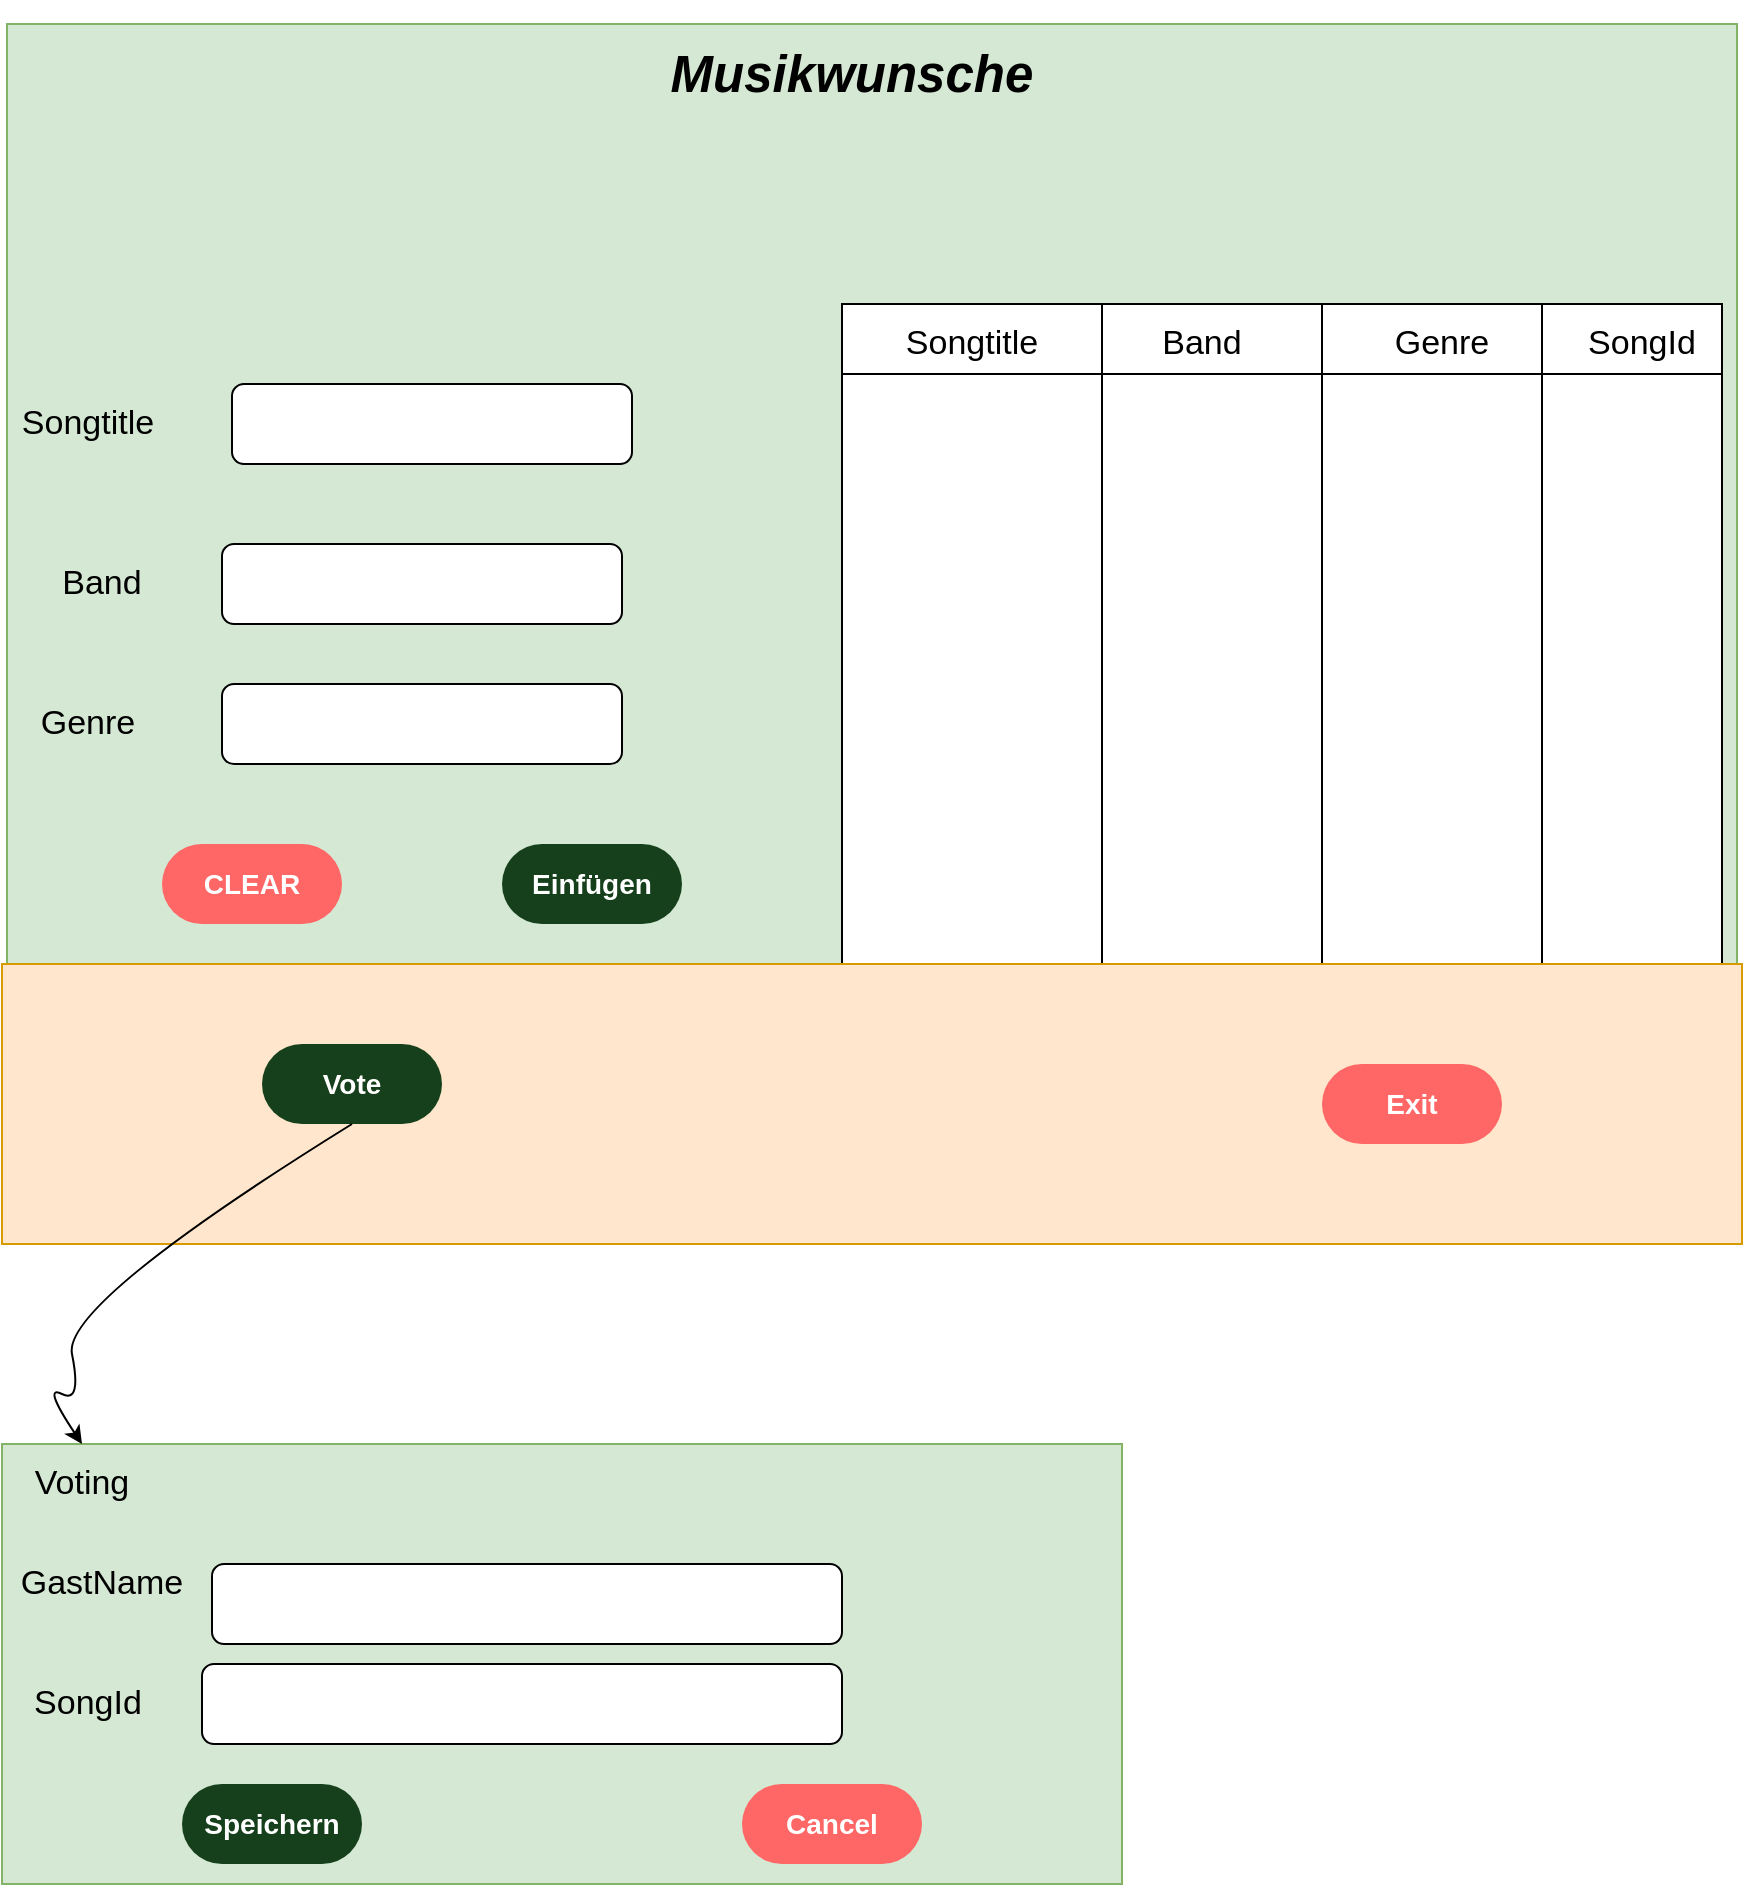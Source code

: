 <mxfile version="17.1.3" type="device"><diagram id="38Ih5D9dKxd1MLR0GbAe" name="Page-1"><mxGraphModel dx="2135" dy="762" grid="1" gridSize="10" guides="1" tooltips="1" connect="1" arrows="1" fold="1" page="1" pageScale="1" pageWidth="827" pageHeight="1169" math="0" shadow="0"><root><mxCell id="0"/><mxCell id="1" parent="0"/><mxCell id="yrajuutBjANOZKWYvLZ7-19" value="&lt;span style=&quot;color: rgba(0 , 0 , 0 , 0) ; font-family: monospace ; font-size: 0px&quot;&gt;%3CmxGraphModel%3E%3Croot%3E%3CmxCell%20id%3D%220%22%2F%3E%3CmxCell%20id%3D%221%22%20parent%3D%220%22%2F%3E%3CmxCell%20id%3D%222%22%20value%3D%22%22%20style%3D%22rounded%3D1%3BwhiteSpace%3Dwrap%3Bhtml%3D1%3B%22%20vertex%3D%221%22%20parent%3D%221%22%3E%3CmxGeometry%20x%3D%22100%22%20y%3D%22200%22%20width%3D%22200%22%20height%3D%2240%22%20as%3D%22geometry%22%2F%3E%3C%2FmxCell%3E%3CmxCell%20id%3D%223%22%20value%3D%22%26lt%3Bfont%20style%3D%26quot%3Bfont-size%3A%2017px%26quot%3B%26gt%3BSongtitle%26lt%3B%2Ffont%26gt%3B%22%20style%3D%22text%3Bhtml%3D1%3BstrokeColor%3Dnone%3BfillColor%3Dnone%3Balign%3Dcenter%3BverticalAlign%3Dmiddle%3BwhiteSpace%3Dwrap%3Brounded%3D0%3BstrokeWidth%3D3%3B%22%20vertex%3D%221%22%20parent%3D%221%22%3E%3CmxGeometry%20x%3D%2210%22%20y%3D%22190%22%20width%3D%2280%22%20height%3D%2240%22%20as%3D%22geometry%22%2F%3E%3C%2FmxCell%3E%3CmxCell%20id%3D%224%22%20value%3D%22%26lt%3Bfont%20style%3D%26quot%3Bfont-size%3A%2017px%26quot%3B%26gt%3BBand%26lt%3B%2Ffont%26gt%3B%22%20style%3D%22text%3Bhtml%3D1%3BstrokeColor%3Dnone%3BfillColor%3Dnone%3Balign%3Dcenter%3BverticalAlign%3Dmiddle%3BwhiteSpace%3Dwrap%3Brounded%3D0%3BstrokeWidth%3D3%3B%22%20vertex%3D%221%22%20parent%3D%221%22%3E%3CmxGeometry%20x%3D%2210%22%20y%3D%22260%22%20width%3D%2280%22%20height%3D%2240%22%20as%3D%22geometry%22%2F%3E%3C%2FmxCell%3E%3CmxCell%20id%3D%225%22%20value%3D%22%26lt%3Bspan%20style%3D%26quot%3Bfont-size%3A%2017px%26quot%3B%26gt%3BGenre%26lt%3B%2Fspan%26gt%3B%22%20style%3D%22text%3Bhtml%3D1%3BstrokeColor%3Dnone%3BfillColor%3Dnone%3Balign%3Dcenter%3BverticalAlign%3Dmiddle%3BwhiteSpace%3Dwrap%3Brounded%3D0%3BstrokeWidth%3D3%3B%22%20vertex%3D%221%22%20parent%3D%221%22%3E%3CmxGeometry%20x%3D%2210%22%20y%3D%22330%22%20width%3D%2280%22%20height%3D%2240%22%20as%3D%22geometry%22%2F%3E%3C%2FmxCell%3E%3CmxCell%20id%3D%226%22%20value%3D%22%22%20style%3D%22rounded%3D1%3BwhiteSpace%3Dwrap%3Bhtml%3D1%3B%22%20vertex%3D%221%22%20parent%3D%221%22%3E%3CmxGeometry%20x%3D%22100%22%20y%3D%22330%22%20width%3D%22200%22%20height%3D%2240%22%20as%3D%22geometry%22%2F%3E%3C%2FmxCell%3E%3C%2Froot%3E%3C%2FmxGraphModel%3E&lt;/span&gt;" style="rounded=0;whiteSpace=wrap;html=1;fillColor=#d5e8d4;strokeColor=#82b366;" vertex="1" parent="1"><mxGeometry x="-157.5" y="590" width="865" height="610" as="geometry"/></mxCell><mxCell id="yrajuutBjANOZKWYvLZ7-36" value="" style="rounded=1;whiteSpace=wrap;html=1;" vertex="1" parent="1"><mxGeometry x="-50" y="920" width="200" height="40" as="geometry"/></mxCell><mxCell id="yrajuutBjANOZKWYvLZ7-39" value="" style="rounded=1;whiteSpace=wrap;html=1;" vertex="1" parent="1"><mxGeometry x="-45" y="770" width="200" height="40" as="geometry"/></mxCell><mxCell id="yrajuutBjANOZKWYvLZ7-40" value="" style="rounded=1;whiteSpace=wrap;html=1;" vertex="1" parent="1"><mxGeometry x="-50" y="850" width="200" height="40" as="geometry"/></mxCell><mxCell id="yrajuutBjANOZKWYvLZ7-41" value="Einfügen" style="rounded=1;whiteSpace=wrap;html=1;arcSize=50;strokeColor=none;strokeWidth=1;fillColor=#16401B;fontColor=#ffffff;whiteSpace=wrap;align=center;verticalAlign=middle;spacingLeft=0;fontStyle=1;fontSize=14;spacing=10;" vertex="1" parent="1"><mxGeometry x="90" y="1000" width="90" height="40" as="geometry"/></mxCell><mxCell id="yrajuutBjANOZKWYvLZ7-42" value="CLEAR" style="rounded=1;whiteSpace=wrap;html=1;arcSize=50;strokeColor=none;strokeWidth=1;fillColor=#FF6666;fontColor=#ffffff;whiteSpace=wrap;align=center;verticalAlign=middle;spacingLeft=0;fontStyle=1;fontSize=14;spacing=10;" vertex="1" parent="1"><mxGeometry x="-80" y="1000" width="90" height="40" as="geometry"/></mxCell><mxCell id="yrajuutBjANOZKWYvLZ7-44" value="&lt;font style=&quot;font-size: 17px&quot;&gt;Songtitle&lt;/font&gt;" style="text;html=1;strokeColor=none;fillColor=none;align=center;verticalAlign=middle;whiteSpace=wrap;rounded=0;strokeWidth=3;" vertex="1" parent="1"><mxGeometry x="-157.5" y="770" width="80" height="40" as="geometry"/></mxCell><mxCell id="yrajuutBjANOZKWYvLZ7-45" value="&lt;font style=&quot;font-size: 17px&quot;&gt;Band&lt;/font&gt;" style="text;html=1;strokeColor=none;fillColor=none;align=center;verticalAlign=middle;whiteSpace=wrap;rounded=0;strokeWidth=3;" vertex="1" parent="1"><mxGeometry x="-150" y="850" width="80" height="40" as="geometry"/></mxCell><mxCell id="yrajuutBjANOZKWYvLZ7-47" value="&lt;span style=&quot;font-size: 17px&quot;&gt;Genre&lt;/span&gt;" style="text;html=1;strokeColor=none;fillColor=none;align=center;verticalAlign=middle;whiteSpace=wrap;rounded=0;strokeWidth=3;" vertex="1" parent="1"><mxGeometry x="-157.5" y="920" width="80" height="40" as="geometry"/></mxCell><mxCell id="yrajuutBjANOZKWYvLZ7-48" value="" style="rounded=0;whiteSpace=wrap;html=1;" vertex="1" parent="1"><mxGeometry x="260" y="730" width="440" height="330" as="geometry"/></mxCell><mxCell id="yrajuutBjANOZKWYvLZ7-49" value="" style="rounded=0;whiteSpace=wrap;html=1;" vertex="1" parent="1"><mxGeometry x="260" y="730" width="130" height="330" as="geometry"/></mxCell><mxCell id="yrajuutBjANOZKWYvLZ7-50" value="" style="rounded=0;whiteSpace=wrap;html=1;" vertex="1" parent="1"><mxGeometry x="500" y="730" width="110" height="330" as="geometry"/></mxCell><mxCell id="yrajuutBjANOZKWYvLZ7-51" value="" style="line;strokeWidth=1;rotatable=0;dashed=0;labelPosition=right;align=left;verticalAlign=middle;spacingTop=0;spacingLeft=6;points=[];portConstraint=eastwest;" vertex="1" parent="1"><mxGeometry x="260" y="760" width="440" height="10" as="geometry"/></mxCell><mxCell id="yrajuutBjANOZKWYvLZ7-52" value="&lt;font style=&quot;font-size: 17px&quot;&gt;Songtitle&lt;/font&gt;" style="text;html=1;strokeColor=none;fillColor=none;align=center;verticalAlign=middle;whiteSpace=wrap;rounded=0;strokeWidth=3;" vertex="1" parent="1"><mxGeometry x="285" y="730" width="80" height="40" as="geometry"/></mxCell><mxCell id="yrajuutBjANOZKWYvLZ7-53" value="&lt;font style=&quot;font-size: 17px&quot;&gt;Band&lt;/font&gt;" style="text;html=1;strokeColor=none;fillColor=none;align=center;verticalAlign=middle;whiteSpace=wrap;rounded=0;strokeWidth=3;" vertex="1" parent="1"><mxGeometry x="400" y="730" width="80" height="40" as="geometry"/></mxCell><mxCell id="yrajuutBjANOZKWYvLZ7-54" value="&lt;span style=&quot;font-size: 17px&quot;&gt;Genre&lt;/span&gt;" style="text;html=1;strokeColor=none;fillColor=none;align=center;verticalAlign=middle;whiteSpace=wrap;rounded=0;strokeWidth=3;" vertex="1" parent="1"><mxGeometry x="520" y="730" width="80" height="40" as="geometry"/></mxCell><mxCell id="yrajuutBjANOZKWYvLZ7-55" value="&lt;span style=&quot;font-size: 17px&quot;&gt;SongId&lt;/span&gt;" style="text;html=1;strokeColor=none;fillColor=none;align=center;verticalAlign=middle;whiteSpace=wrap;rounded=0;strokeWidth=3;" vertex="1" parent="1"><mxGeometry x="620" y="730" width="80" height="40" as="geometry"/></mxCell><mxCell id="yrajuutBjANOZKWYvLZ7-57" value="" style="rounded=0;whiteSpace=wrap;html=1;fillColor=#ffe6cc;strokeColor=#d79b00;" vertex="1" parent="1"><mxGeometry x="-160" y="1060" width="870" height="140" as="geometry"/></mxCell><mxCell id="yrajuutBjANOZKWYvLZ7-58" value="&lt;h2&gt;&lt;i&gt;&lt;b&gt;Musikwunsche&lt;/b&gt;&lt;/i&gt;&lt;/h2&gt;" style="text;html=1;strokeColor=none;fillColor=none;align=center;verticalAlign=middle;whiteSpace=wrap;rounded=0;fontSize=17;" vertex="1" parent="1"><mxGeometry x="150" y="590" width="230" height="50" as="geometry"/></mxCell><mxCell id="yrajuutBjANOZKWYvLZ7-59" value="Vote" style="rounded=1;whiteSpace=wrap;html=1;arcSize=50;strokeColor=none;strokeWidth=1;fillColor=#16401B;fontColor=#ffffff;whiteSpace=wrap;align=center;verticalAlign=middle;spacingLeft=0;fontStyle=1;fontSize=14;spacing=10;" vertex="1" parent="1"><mxGeometry x="-30" y="1100" width="90" height="40" as="geometry"/></mxCell><mxCell id="yrajuutBjANOZKWYvLZ7-60" value="Exit" style="rounded=1;whiteSpace=wrap;html=1;arcSize=50;strokeColor=none;strokeWidth=1;fillColor=#FF6666;fontColor=#ffffff;whiteSpace=wrap;align=center;verticalAlign=middle;spacingLeft=0;fontStyle=1;fontSize=14;spacing=10;" vertex="1" parent="1"><mxGeometry x="500" y="1110" width="90" height="40" as="geometry"/></mxCell><mxCell id="yrajuutBjANOZKWYvLZ7-61" value="" style="rounded=0;whiteSpace=wrap;html=1;fillColor=#d5e8d4;strokeColor=#82b366;" vertex="1" parent="1"><mxGeometry x="-160" y="1300" width="560" height="220" as="geometry"/></mxCell><mxCell id="yrajuutBjANOZKWYvLZ7-62" value="&lt;span style=&quot;font-size: 17px&quot;&gt;Voting&lt;/span&gt;" style="text;html=1;strokeColor=none;fillColor=none;align=center;verticalAlign=middle;whiteSpace=wrap;rounded=0;strokeWidth=3;" vertex="1" parent="1"><mxGeometry x="-160" y="1300" width="80" height="40" as="geometry"/></mxCell><mxCell id="yrajuutBjANOZKWYvLZ7-63" value="" style="rounded=1;whiteSpace=wrap;html=1;" vertex="1" parent="1"><mxGeometry x="-55" y="1360" width="315" height="40" as="geometry"/></mxCell><mxCell id="yrajuutBjANOZKWYvLZ7-64" value="" style="rounded=1;whiteSpace=wrap;html=1;" vertex="1" parent="1"><mxGeometry x="-60" y="1410" width="320" height="40" as="geometry"/></mxCell><mxCell id="yrajuutBjANOZKWYvLZ7-65" value="&lt;span style=&quot;font-size: 17px&quot;&gt;GastName&lt;/span&gt;" style="text;html=1;strokeColor=none;fillColor=none;align=center;verticalAlign=middle;whiteSpace=wrap;rounded=0;strokeWidth=3;" vertex="1" parent="1"><mxGeometry x="-150" y="1350" width="80" height="40" as="geometry"/></mxCell><mxCell id="yrajuutBjANOZKWYvLZ7-66" value="&lt;span style=&quot;font-size: 17px&quot;&gt;SongId&lt;/span&gt;" style="text;html=1;strokeColor=none;fillColor=none;align=center;verticalAlign=middle;whiteSpace=wrap;rounded=0;strokeWidth=3;" vertex="1" parent="1"><mxGeometry x="-157.5" y="1405" width="80" height="50" as="geometry"/></mxCell><mxCell id="yrajuutBjANOZKWYvLZ7-68" value="Speichern" style="rounded=1;whiteSpace=wrap;html=1;arcSize=50;strokeColor=none;strokeWidth=1;fillColor=#16401B;fontColor=#ffffff;whiteSpace=wrap;align=center;verticalAlign=middle;spacingLeft=0;fontStyle=1;fontSize=14;spacing=10;" vertex="1" parent="1"><mxGeometry x="-70" y="1470" width="90" height="40" as="geometry"/></mxCell><mxCell id="yrajuutBjANOZKWYvLZ7-69" value="Cancel" style="rounded=1;whiteSpace=wrap;html=1;arcSize=50;strokeColor=none;strokeWidth=1;fillColor=#FF6666;fontColor=#ffffff;whiteSpace=wrap;align=center;verticalAlign=middle;spacingLeft=0;fontStyle=1;fontSize=14;spacing=10;" vertex="1" parent="1"><mxGeometry x="210" y="1470" width="90" height="40" as="geometry"/></mxCell><mxCell id="yrajuutBjANOZKWYvLZ7-70" value="" style="curved=1;endArrow=classic;html=1;rounded=0;exitX=0.5;exitY=1;exitDx=0;exitDy=0;entryX=0.5;entryY=0;entryDx=0;entryDy=0;" edge="1" parent="1" source="yrajuutBjANOZKWYvLZ7-59" target="yrajuutBjANOZKWYvLZ7-62"><mxGeometry width="50" height="50" relative="1" as="geometry"><mxPoint x="380" y="1220" as="sourcePoint"/><mxPoint x="430" y="1170" as="targetPoint"/><Array as="points"><mxPoint x="-130" y="1230"/><mxPoint x="-120" y="1280"/><mxPoint x="-140" y="1270"/></Array></mxGeometry></mxCell></root></mxGraphModel></diagram></mxfile>